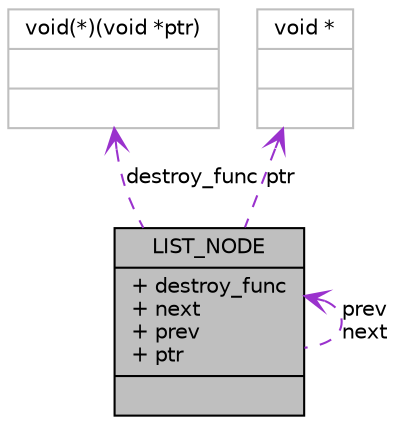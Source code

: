 digraph G
{
  edge [fontname="Helvetica",fontsize="10",labelfontname="Helvetica",labelfontsize="10"];
  node [fontname="Helvetica",fontsize="10",shape=record];
  Node1 [label="{LIST_NODE\n|+ destroy_func\l+ next\l+ prev\l+ ptr\l|}",height=0.2,width=0.4,color="black", fillcolor="grey75", style="filled" fontcolor="black"];
  Node1 -> Node1 [dir=back,color="darkorchid3",fontsize="10",style="dashed",label="prev\nnext",arrowtail="open",fontname="Helvetica"];
  Node2 -> Node1 [dir=back,color="darkorchid3",fontsize="10",style="dashed",label="destroy_func",arrowtail="open",fontname="Helvetica"];
  Node2 [label="{void(*)(void *ptr)\n||}",height=0.2,width=0.4,color="grey75", fillcolor="white", style="filled"];
  Node3 -> Node1 [dir=back,color="darkorchid3",fontsize="10",style="dashed",label="ptr",arrowtail="open",fontname="Helvetica"];
  Node3 [label="{void *\n||}",height=0.2,width=0.4,color="grey75", fillcolor="white", style="filled"];
}
